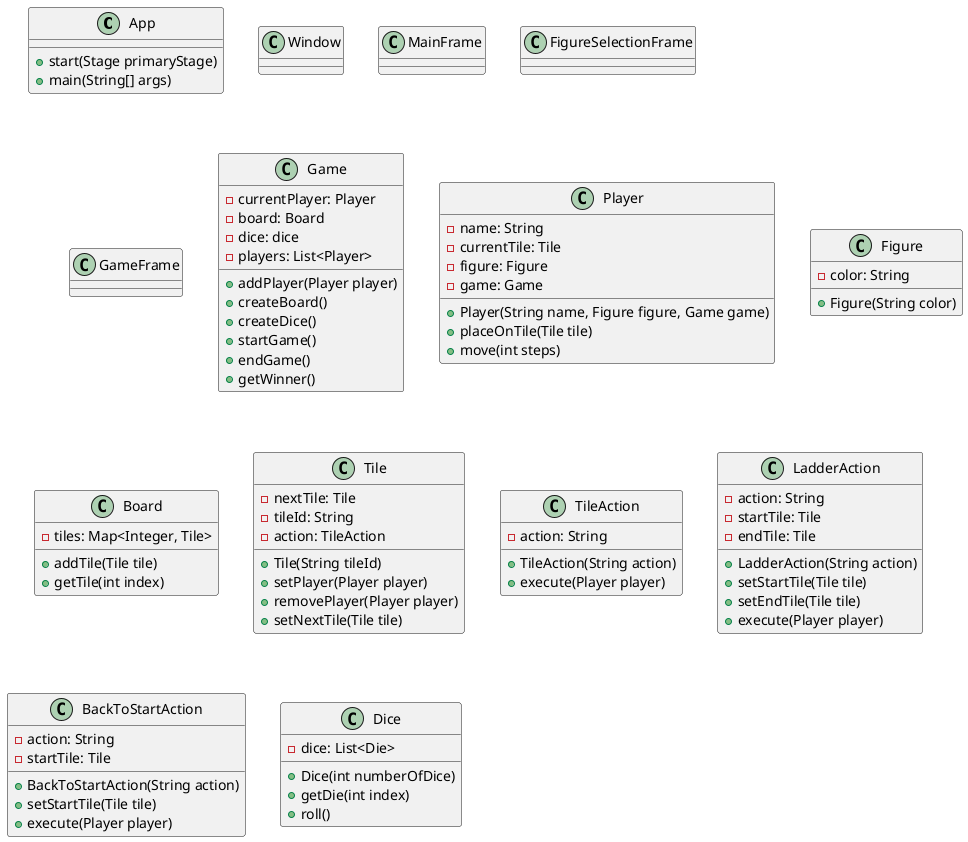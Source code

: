 @startuml

class App {
    +start(Stage primaryStage)
    +main(String[] args)
}

class Window {

}

class MainFrame {

}

class FigureSelectionFrame {

}

class GameFrame {

}

class Game {
    -currentPlayer: Player
    -board: Board
    -dice: dice
    -players: List<Player>
    +addPlayer(Player player)
    +createBoard()
    +createDice()
    +startGame()
    +endGame()
    +getWinner()
}

class Player {
    -name: String
    -currentTile: Tile
    -figure: Figure
    -game: Game
    +Player(String name, Figure figure, Game game)
    +placeOnTile(Tile tile)
    +move(int steps)
}

class Figure {
    -color: String
    +Figure(String color)
}

class Board {
    -tiles: Map<Integer, Tile>
    +addTile(Tile tile)
    +getTile(int index)
}

class Tile {
    -nextTile: Tile
    -tileId: String
    -action: TileAction
    +Tile(String tileId)
    +setPlayer(Player player)
    +removePlayer(Player player)
    +setNextTile(Tile tile)
}

class TileAction {
    -action: String
    +TileAction(String action)
    +execute(Player player)
}

class LadderAction {
    -action: String
    -startTile: Tile
    -endTile: Tile
    +LadderAction(String action)
    +setStartTile(Tile tile)
    +setEndTile(Tile tile)
    +execute(Player player)
}

class BackToStartAction {
    -action: String
    -startTile: Tile
    +BackToStartAction(String action)
    +setStartTile(Tile tile)
    +execute(Player player)
}

class Dice {
    -dice: List<Die>
    +Dice(int numberOfDice)
    +getDie(int index)
    +roll()
}

@enduml